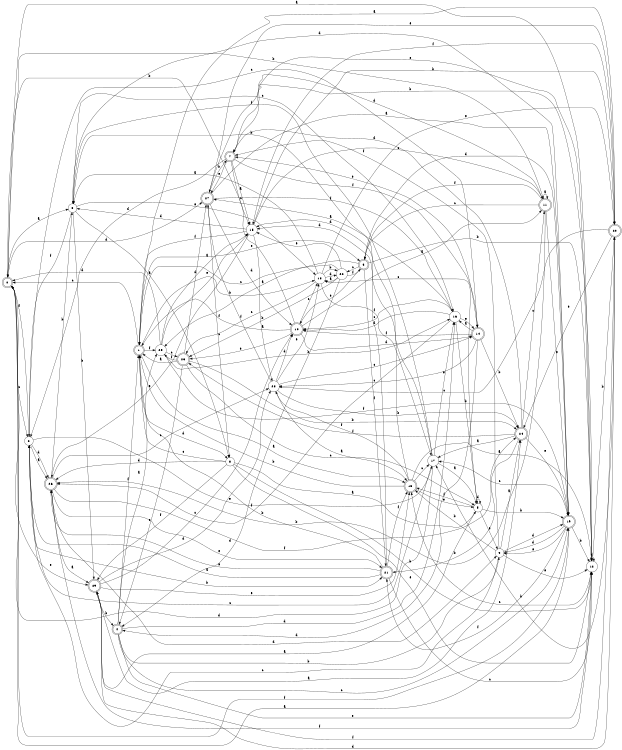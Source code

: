 digraph n24_4 {
__start0 [label="" shape="none"];

rankdir=LR;
size="8,5";

s0 [style="rounded,filled", color="black", fillcolor="white" shape="doublecircle", label="0"];
s1 [style="rounded,filled", color="black", fillcolor="white" shape="doublecircle", label="1"];
s2 [style="filled", color="black", fillcolor="white" shape="circle", label="2"];
s3 [style="filled", color="black", fillcolor="white" shape="circle", label="3"];
s4 [style="rounded,filled", color="black", fillcolor="white" shape="doublecircle", label="4"];
s5 [style="filled", color="black", fillcolor="white" shape="circle", label="5"];
s6 [style="rounded,filled", color="black", fillcolor="white" shape="doublecircle", label="6"];
s7 [style="rounded,filled", color="black", fillcolor="white" shape="doublecircle", label="7"];
s8 [style="filled", color="black", fillcolor="white" shape="circle", label="8"];
s9 [style="filled", color="black", fillcolor="white" shape="circle", label="9"];
s10 [style="rounded,filled", color="black", fillcolor="white" shape="doublecircle", label="10"];
s11 [style="rounded,filled", color="black", fillcolor="white" shape="doublecircle", label="11"];
s12 [style="filled", color="black", fillcolor="white" shape="circle", label="12"];
s13 [style="rounded,filled", color="black", fillcolor="white" shape="doublecircle", label="13"];
s14 [style="rounded,filled", color="black", fillcolor="white" shape="doublecircle", label="14"];
s15 [style="filled", color="black", fillcolor="white" shape="circle", label="15"];
s16 [style="filled", color="black", fillcolor="white" shape="circle", label="16"];
s17 [style="filled", color="black", fillcolor="white" shape="circle", label="17"];
s18 [style="filled", color="black", fillcolor="white" shape="circle", label="18"];
s19 [style="rounded,filled", color="black", fillcolor="white" shape="doublecircle", label="19"];
s20 [style="rounded,filled", color="black", fillcolor="white" shape="doublecircle", label="20"];
s21 [style="rounded,filled", color="black", fillcolor="white" shape="doublecircle", label="21"];
s22 [style="filled", color="black", fillcolor="white" shape="circle", label="22"];
s23 [style="rounded,filled", color="black", fillcolor="white" shape="doublecircle", label="23"];
s24 [style="rounded,filled", color="black", fillcolor="white" shape="doublecircle", label="24"];
s25 [style="filled", color="black", fillcolor="white" shape="circle", label="25"];
s26 [style="rounded,filled", color="black", fillcolor="white" shape="doublecircle", label="26"];
s27 [style="rounded,filled", color="black", fillcolor="white" shape="doublecircle", label="27"];
s28 [style="filled", color="black", fillcolor="white" shape="circle", label="28"];
s29 [style="rounded,filled", color="black", fillcolor="white" shape="doublecircle", label="29"];
s0 -> s3 [label="a"];
s0 -> s11 [label="b"];
s0 -> s2 [label="c"];
s0 -> s27 [label="d"];
s0 -> s29 [label="e"];
s0 -> s19 [label="f"];
s1 -> s13 [label="a"];
s1 -> s18 [label="b"];
s1 -> s0 [label="c"];
s1 -> s8 [label="d"];
s1 -> s6 [label="e"];
s1 -> s25 [label="f"];
s2 -> s26 [label="a"];
s2 -> s21 [label="b"];
s2 -> s14 [label="c"];
s2 -> s26 [label="d"];
s2 -> s17 [label="e"];
s2 -> s0 [label="f"];
s3 -> s8 [label="a"];
s3 -> s29 [label="b"];
s3 -> s16 [label="c"];
s3 -> s19 [label="d"];
s3 -> s18 [label="e"];
s3 -> s2 [label="f"];
s4 -> s25 [label="a"];
s4 -> s9 [label="b"];
s4 -> s19 [label="c"];
s4 -> s16 [label="d"];
s4 -> s12 [label="e"];
s4 -> s1 [label="f"];
s5 -> s29 [label="a"];
s5 -> s19 [label="b"];
s5 -> s18 [label="c"];
s5 -> s5 [label="d"];
s5 -> s9 [label="e"];
s5 -> s13 [label="f"];
s6 -> s25 [label="a"];
s6 -> s12 [label="b"];
s6 -> s22 [label="c"];
s6 -> s19 [label="d"];
s6 -> s10 [label="e"];
s6 -> s21 [label="f"];
s7 -> s15 [label="a"];
s7 -> s12 [label="b"];
s7 -> s15 [label="c"];
s7 -> s2 [label="d"];
s7 -> s27 [label="e"];
s7 -> s14 [label="f"];
s8 -> s5 [label="a"];
s8 -> s12 [label="b"];
s8 -> s1 [label="c"];
s8 -> s26 [label="d"];
s8 -> s12 [label="e"];
s8 -> s29 [label="f"];
s9 -> s24 [label="a"];
s9 -> s13 [label="b"];
s9 -> s2 [label="c"];
s9 -> s19 [label="d"];
s9 -> s12 [label="e"];
s9 -> s7 [label="f"];
s10 -> s11 [label="a"];
s10 -> s0 [label="b"];
s10 -> s18 [label="c"];
s10 -> s14 [label="d"];
s10 -> s23 [label="e"];
s10 -> s1 [label="f"];
s11 -> s11 [label="a"];
s11 -> s26 [label="b"];
s11 -> s6 [label="c"];
s11 -> s27 [label="d"];
s11 -> s19 [label="e"];
s11 -> s6 [label="f"];
s12 -> s0 [label="a"];
s12 -> s20 [label="b"];
s12 -> s13 [label="c"];
s12 -> s12 [label="d"];
s12 -> s7 [label="e"];
s12 -> s26 [label="f"];
s13 -> s12 [label="a"];
s13 -> s1 [label="b"];
s13 -> s17 [label="c"];
s13 -> s15 [label="d"];
s13 -> s5 [label="e"];
s13 -> s28 [label="f"];
s14 -> s16 [label="a"];
s14 -> s24 [label="b"];
s14 -> s28 [label="c"];
s14 -> s4 [label="d"];
s14 -> s7 [label="e"];
s14 -> s10 [label="f"];
s15 -> s28 [label="a"];
s15 -> s20 [label="b"];
s15 -> s11 [label="c"];
s15 -> s3 [label="d"];
s15 -> s26 [label="e"];
s15 -> s1 [label="f"];
s16 -> s27 [label="a"];
s16 -> s5 [label="b"];
s16 -> s10 [label="c"];
s16 -> s10 [label="d"];
s16 -> s14 [label="e"];
s16 -> s26 [label="f"];
s17 -> s5 [label="a"];
s17 -> s3 [label="b"];
s17 -> s2 [label="c"];
s17 -> s0 [label="d"];
s17 -> s16 [label="e"];
s17 -> s3 [label="f"];
s18 -> s3 [label="a"];
s18 -> s22 [label="b"];
s18 -> s23 [label="c"];
s18 -> s22 [label="d"];
s18 -> s20 [label="e"];
s18 -> s17 [label="f"];
s19 -> s0 [label="a"];
s19 -> s12 [label="b"];
s19 -> s17 [label="c"];
s19 -> s9 [label="d"];
s19 -> s9 [label="e"];
s19 -> s21 [label="f"];
s20 -> s1 [label="a"];
s20 -> s17 [label="b"];
s20 -> s28 [label="c"];
s20 -> s29 [label="d"];
s20 -> s24 [label="e"];
s20 -> s15 [label="f"];
s21 -> s2 [label="a"];
s21 -> s1 [label="b"];
s21 -> s12 [label="c"];
s21 -> s15 [label="d"];
s21 -> s26 [label="e"];
s21 -> s13 [label="f"];
s22 -> s18 [label="a"];
s22 -> s23 [label="b"];
s22 -> s1 [label="c"];
s22 -> s4 [label="d"];
s22 -> s15 [label="e"];
s22 -> s6 [label="f"];
s23 -> s1 [label="a"];
s23 -> s24 [label="b"];
s23 -> s5 [label="c"];
s23 -> s27 [label="d"];
s23 -> s4 [label="e"];
s23 -> s25 [label="f"];
s24 -> s17 [label="a"];
s24 -> s21 [label="b"];
s24 -> s11 [label="c"];
s24 -> s7 [label="d"];
s24 -> s19 [label="e"];
s24 -> s23 [label="f"];
s25 -> s15 [label="a"];
s25 -> s16 [label="b"];
s25 -> s23 [label="c"];
s25 -> s0 [label="d"];
s25 -> s15 [label="e"];
s25 -> s19 [label="f"];
s26 -> s29 [label="a"];
s26 -> s3 [label="b"];
s26 -> s28 [label="c"];
s26 -> s9 [label="d"];
s26 -> s21 [label="e"];
s26 -> s24 [label="f"];
s27 -> s19 [label="a"];
s27 -> s7 [label="b"];
s27 -> s8 [label="c"];
s27 -> s10 [label="d"];
s27 -> s20 [label="e"];
s27 -> s16 [label="f"];
s28 -> s13 [label="a"];
s28 -> s24 [label="b"];
s28 -> s14 [label="c"];
s28 -> s10 [label="d"];
s28 -> s18 [label="e"];
s28 -> s27 [label="f"];
s29 -> s24 [label="a"];
s29 -> s4 [label="b"];
s29 -> s10 [label="c"];
s29 -> s28 [label="d"];
s29 -> s13 [label="e"];
s29 -> s20 [label="f"];

}